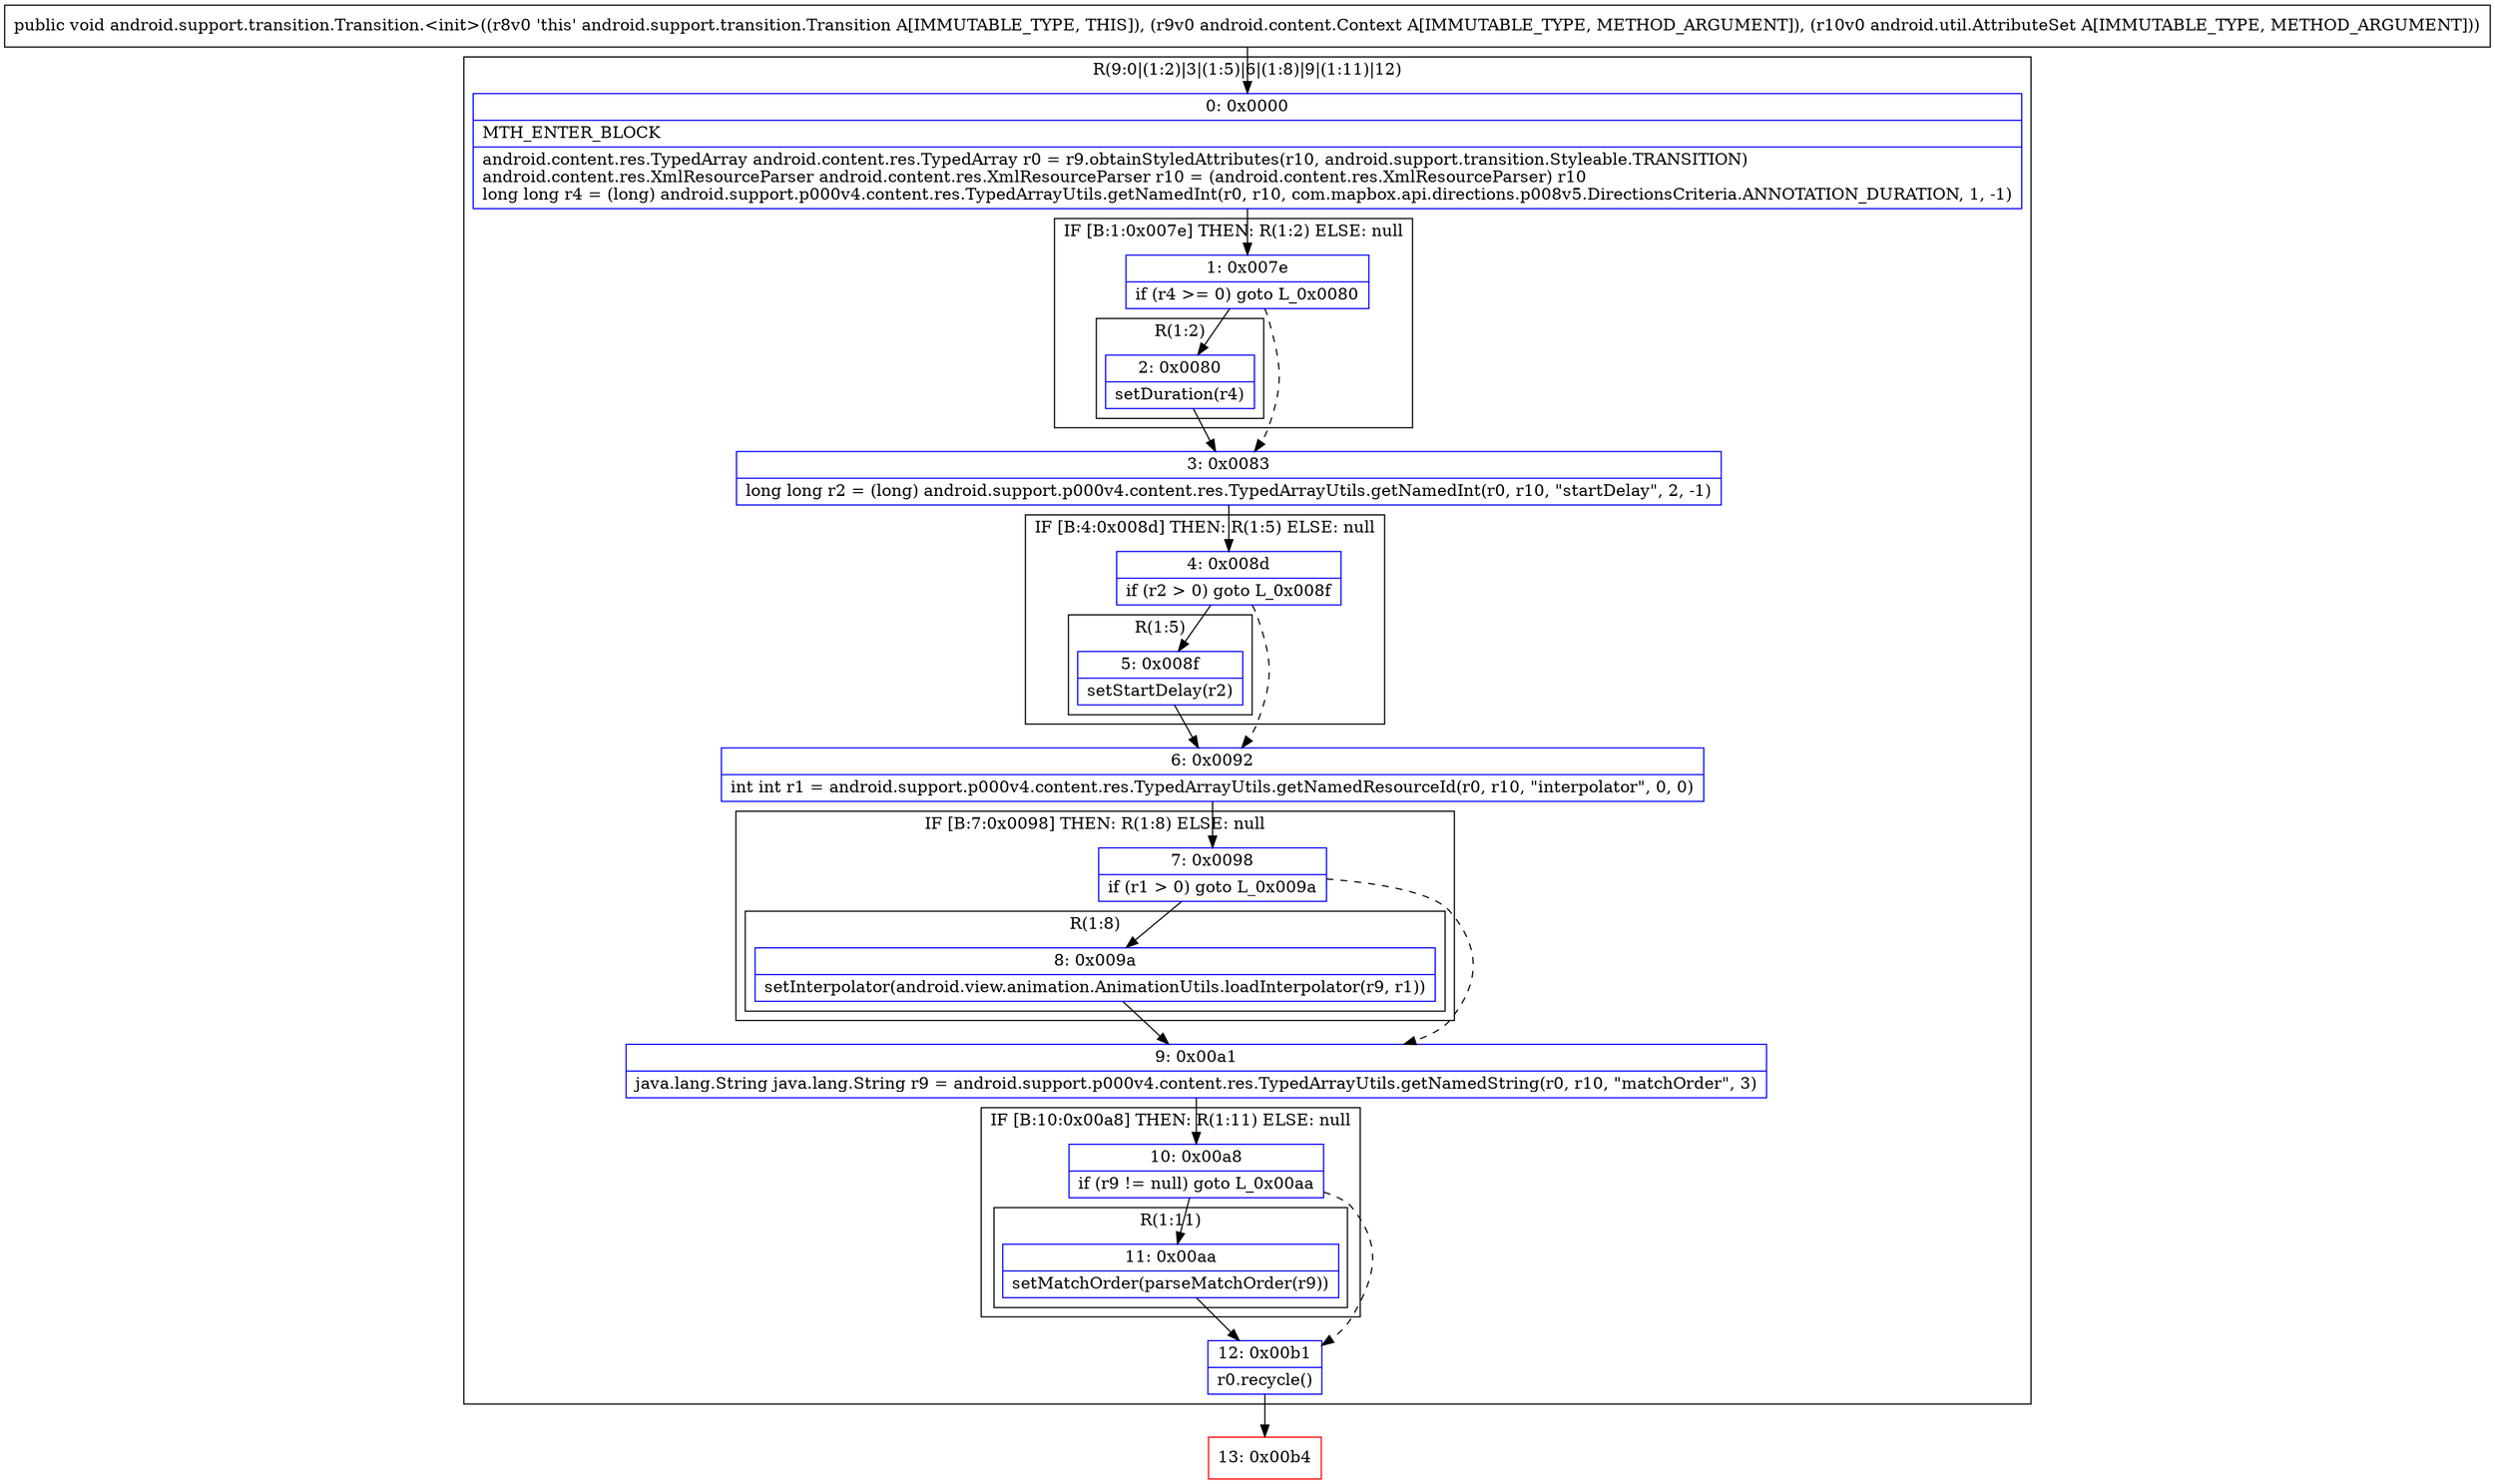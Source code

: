 digraph "CFG forandroid.support.transition.Transition.\<init\>(Landroid\/content\/Context;Landroid\/util\/AttributeSet;)V" {
subgraph cluster_Region_1533522149 {
label = "R(9:0|(1:2)|3|(1:5)|6|(1:8)|9|(1:11)|12)";
node [shape=record,color=blue];
Node_0 [shape=record,label="{0\:\ 0x0000|MTH_ENTER_BLOCK\l|android.content.res.TypedArray android.content.res.TypedArray r0 = r9.obtainStyledAttributes(r10, android.support.transition.Styleable.TRANSITION)\landroid.content.res.XmlResourceParser android.content.res.XmlResourceParser r10 = (android.content.res.XmlResourceParser) r10\llong long r4 = (long) android.support.p000v4.content.res.TypedArrayUtils.getNamedInt(r0, r10, com.mapbox.api.directions.p008v5.DirectionsCriteria.ANNOTATION_DURATION, 1, \-1)\l}"];
subgraph cluster_IfRegion_1725220778 {
label = "IF [B:1:0x007e] THEN: R(1:2) ELSE: null";
node [shape=record,color=blue];
Node_1 [shape=record,label="{1\:\ 0x007e|if (r4 \>= 0) goto L_0x0080\l}"];
subgraph cluster_Region_208313193 {
label = "R(1:2)";
node [shape=record,color=blue];
Node_2 [shape=record,label="{2\:\ 0x0080|setDuration(r4)\l}"];
}
}
Node_3 [shape=record,label="{3\:\ 0x0083|long long r2 = (long) android.support.p000v4.content.res.TypedArrayUtils.getNamedInt(r0, r10, \"startDelay\", 2, \-1)\l}"];
subgraph cluster_IfRegion_1882656660 {
label = "IF [B:4:0x008d] THEN: R(1:5) ELSE: null";
node [shape=record,color=blue];
Node_4 [shape=record,label="{4\:\ 0x008d|if (r2 \> 0) goto L_0x008f\l}"];
subgraph cluster_Region_372341231 {
label = "R(1:5)";
node [shape=record,color=blue];
Node_5 [shape=record,label="{5\:\ 0x008f|setStartDelay(r2)\l}"];
}
}
Node_6 [shape=record,label="{6\:\ 0x0092|int int r1 = android.support.p000v4.content.res.TypedArrayUtils.getNamedResourceId(r0, r10, \"interpolator\", 0, 0)\l}"];
subgraph cluster_IfRegion_1452807444 {
label = "IF [B:7:0x0098] THEN: R(1:8) ELSE: null";
node [shape=record,color=blue];
Node_7 [shape=record,label="{7\:\ 0x0098|if (r1 \> 0) goto L_0x009a\l}"];
subgraph cluster_Region_250703229 {
label = "R(1:8)";
node [shape=record,color=blue];
Node_8 [shape=record,label="{8\:\ 0x009a|setInterpolator(android.view.animation.AnimationUtils.loadInterpolator(r9, r1))\l}"];
}
}
Node_9 [shape=record,label="{9\:\ 0x00a1|java.lang.String java.lang.String r9 = android.support.p000v4.content.res.TypedArrayUtils.getNamedString(r0, r10, \"matchOrder\", 3)\l}"];
subgraph cluster_IfRegion_1181911192 {
label = "IF [B:10:0x00a8] THEN: R(1:11) ELSE: null";
node [shape=record,color=blue];
Node_10 [shape=record,label="{10\:\ 0x00a8|if (r9 != null) goto L_0x00aa\l}"];
subgraph cluster_Region_1536257976 {
label = "R(1:11)";
node [shape=record,color=blue];
Node_11 [shape=record,label="{11\:\ 0x00aa|setMatchOrder(parseMatchOrder(r9))\l}"];
}
}
Node_12 [shape=record,label="{12\:\ 0x00b1|r0.recycle()\l}"];
}
Node_13 [shape=record,color=red,label="{13\:\ 0x00b4}"];
MethodNode[shape=record,label="{public void android.support.transition.Transition.\<init\>((r8v0 'this' android.support.transition.Transition A[IMMUTABLE_TYPE, THIS]), (r9v0 android.content.Context A[IMMUTABLE_TYPE, METHOD_ARGUMENT]), (r10v0 android.util.AttributeSet A[IMMUTABLE_TYPE, METHOD_ARGUMENT])) }"];
MethodNode -> Node_0;
Node_0 -> Node_1;
Node_1 -> Node_2;
Node_1 -> Node_3[style=dashed];
Node_2 -> Node_3;
Node_3 -> Node_4;
Node_4 -> Node_5;
Node_4 -> Node_6[style=dashed];
Node_5 -> Node_6;
Node_6 -> Node_7;
Node_7 -> Node_8;
Node_7 -> Node_9[style=dashed];
Node_8 -> Node_9;
Node_9 -> Node_10;
Node_10 -> Node_11;
Node_10 -> Node_12[style=dashed];
Node_11 -> Node_12;
Node_12 -> Node_13;
}

